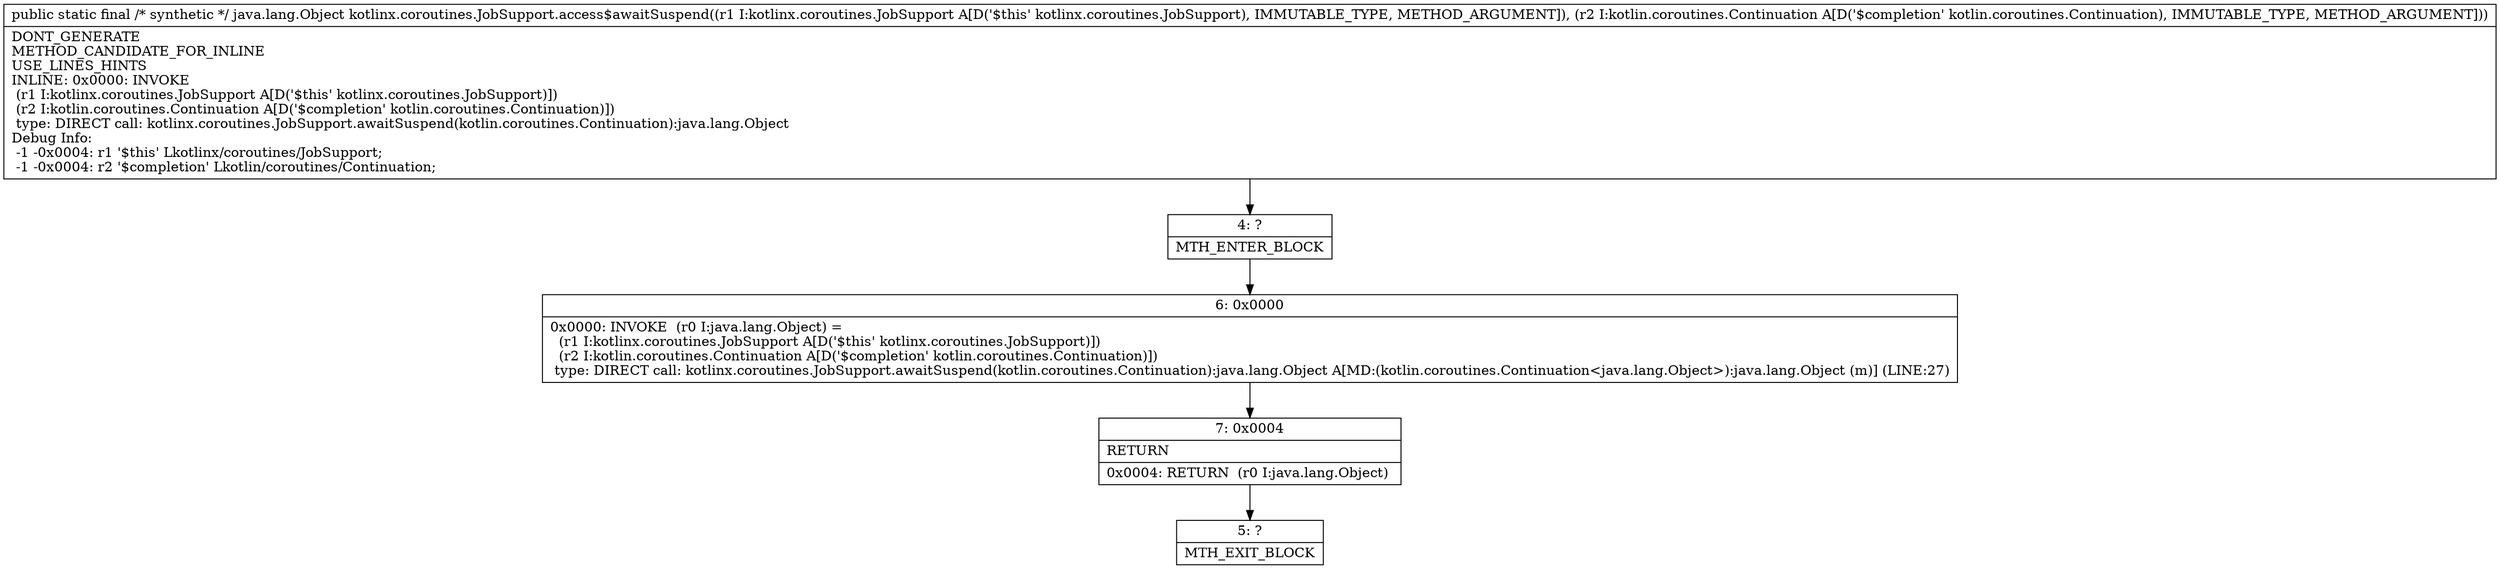 digraph "CFG forkotlinx.coroutines.JobSupport.access$awaitSuspend(Lkotlinx\/coroutines\/JobSupport;Lkotlin\/coroutines\/Continuation;)Ljava\/lang\/Object;" {
Node_4 [shape=record,label="{4\:\ ?|MTH_ENTER_BLOCK\l}"];
Node_6 [shape=record,label="{6\:\ 0x0000|0x0000: INVOKE  (r0 I:java.lang.Object) = \l  (r1 I:kotlinx.coroutines.JobSupport A[D('$this' kotlinx.coroutines.JobSupport)])\l  (r2 I:kotlin.coroutines.Continuation A[D('$completion' kotlin.coroutines.Continuation)])\l type: DIRECT call: kotlinx.coroutines.JobSupport.awaitSuspend(kotlin.coroutines.Continuation):java.lang.Object A[MD:(kotlin.coroutines.Continuation\<java.lang.Object\>):java.lang.Object (m)] (LINE:27)\l}"];
Node_7 [shape=record,label="{7\:\ 0x0004|RETURN\l|0x0004: RETURN  (r0 I:java.lang.Object) \l}"];
Node_5 [shape=record,label="{5\:\ ?|MTH_EXIT_BLOCK\l}"];
MethodNode[shape=record,label="{public static final \/* synthetic *\/ java.lang.Object kotlinx.coroutines.JobSupport.access$awaitSuspend((r1 I:kotlinx.coroutines.JobSupport A[D('$this' kotlinx.coroutines.JobSupport), IMMUTABLE_TYPE, METHOD_ARGUMENT]), (r2 I:kotlin.coroutines.Continuation A[D('$completion' kotlin.coroutines.Continuation), IMMUTABLE_TYPE, METHOD_ARGUMENT]))  | DONT_GENERATE\lMETHOD_CANDIDATE_FOR_INLINE\lUSE_LINES_HINTS\lINLINE: 0x0000: INVOKE  \l  (r1 I:kotlinx.coroutines.JobSupport A[D('$this' kotlinx.coroutines.JobSupport)])\l  (r2 I:kotlin.coroutines.Continuation A[D('$completion' kotlin.coroutines.Continuation)])\l type: DIRECT call: kotlinx.coroutines.JobSupport.awaitSuspend(kotlin.coroutines.Continuation):java.lang.Object\lDebug Info:\l  \-1 \-0x0004: r1 '$this' Lkotlinx\/coroutines\/JobSupport;\l  \-1 \-0x0004: r2 '$completion' Lkotlin\/coroutines\/Continuation;\l}"];
MethodNode -> Node_4;Node_4 -> Node_6;
Node_6 -> Node_7;
Node_7 -> Node_5;
}

